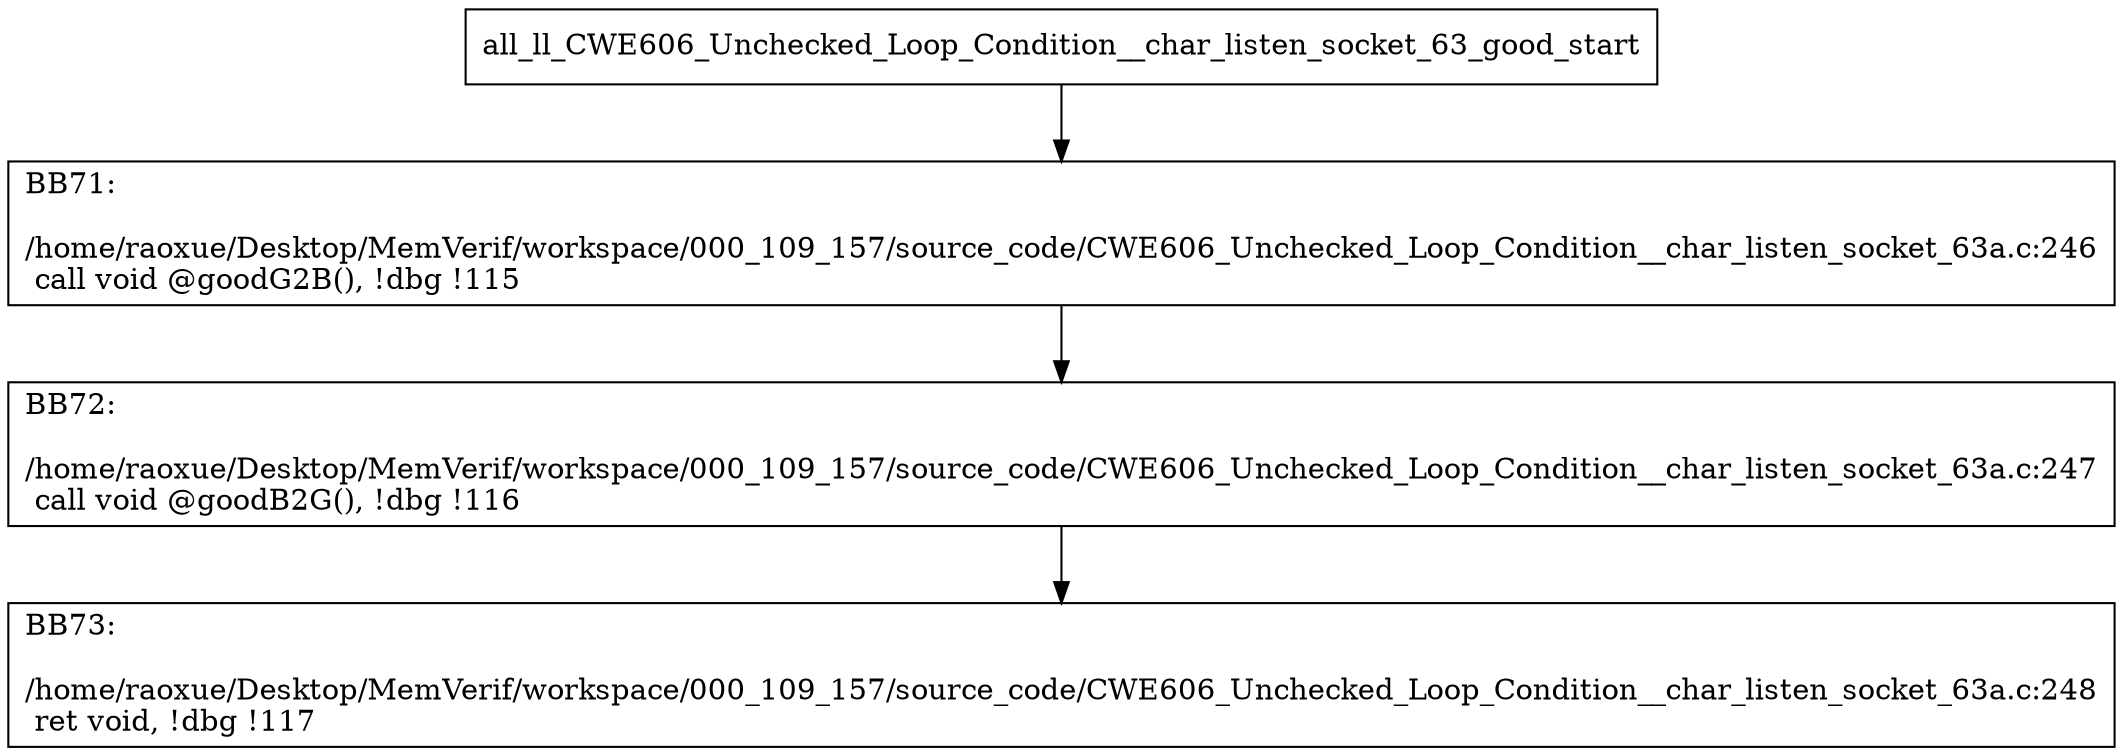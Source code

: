 digraph "CFG for'all_ll_CWE606_Unchecked_Loop_Condition__char_listen_socket_63_good' function" {
	BBall_ll_CWE606_Unchecked_Loop_Condition__char_listen_socket_63_good_start[shape=record,label="{all_ll_CWE606_Unchecked_Loop_Condition__char_listen_socket_63_good_start}"];
	BBall_ll_CWE606_Unchecked_Loop_Condition__char_listen_socket_63_good_start-> all_ll_CWE606_Unchecked_Loop_Condition__char_listen_socket_63_goodBB71;
	all_ll_CWE606_Unchecked_Loop_Condition__char_listen_socket_63_goodBB71 [shape=record, label="{BB71:\l\l/home/raoxue/Desktop/MemVerif/workspace/000_109_157/source_code/CWE606_Unchecked_Loop_Condition__char_listen_socket_63a.c:246\l
  call void @goodG2B(), !dbg !115\l
}"];
	all_ll_CWE606_Unchecked_Loop_Condition__char_listen_socket_63_goodBB71-> all_ll_CWE606_Unchecked_Loop_Condition__char_listen_socket_63_goodBB72;
	all_ll_CWE606_Unchecked_Loop_Condition__char_listen_socket_63_goodBB72 [shape=record, label="{BB72:\l\l/home/raoxue/Desktop/MemVerif/workspace/000_109_157/source_code/CWE606_Unchecked_Loop_Condition__char_listen_socket_63a.c:247\l
  call void @goodB2G(), !dbg !116\l
}"];
	all_ll_CWE606_Unchecked_Loop_Condition__char_listen_socket_63_goodBB72-> all_ll_CWE606_Unchecked_Loop_Condition__char_listen_socket_63_goodBB73;
	all_ll_CWE606_Unchecked_Loop_Condition__char_listen_socket_63_goodBB73 [shape=record, label="{BB73:\l\l/home/raoxue/Desktop/MemVerif/workspace/000_109_157/source_code/CWE606_Unchecked_Loop_Condition__char_listen_socket_63a.c:248\l
  ret void, !dbg !117\l
}"];
}
